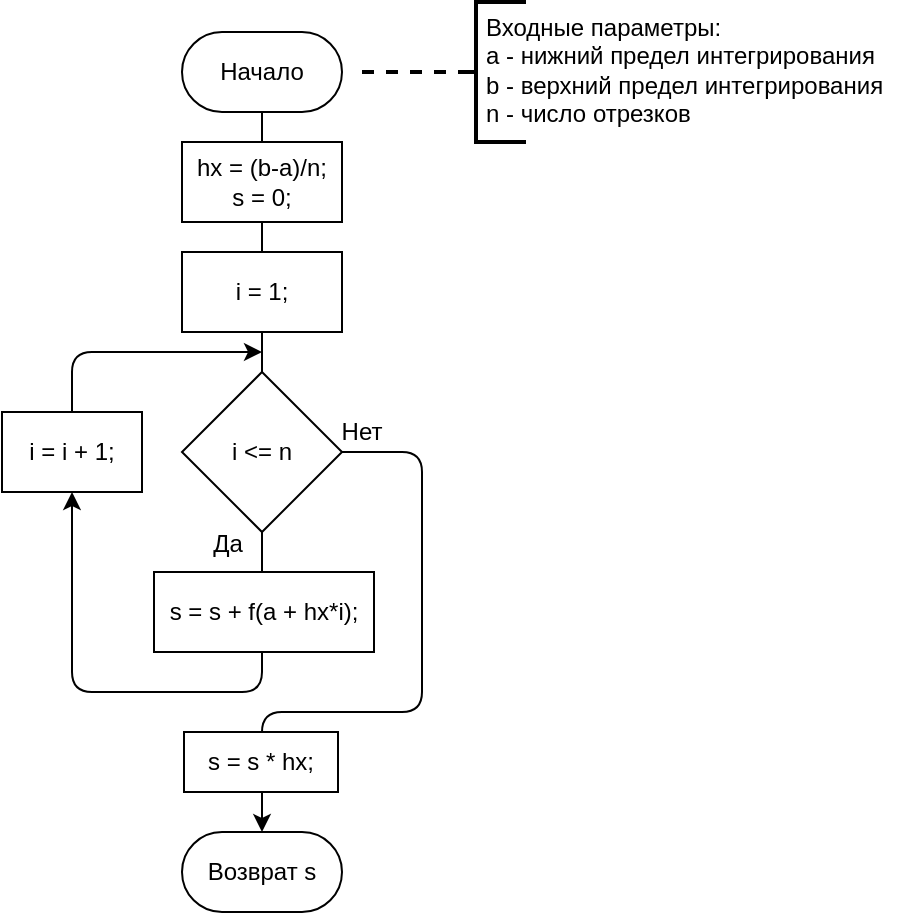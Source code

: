 <mxfile version="12.6.5" type="device" pages="2"><diagram id="1MQTLIynOw6UGc86YpRQ" name="Б"><mxGraphModel dx="633" dy="297" grid="1" gridSize="10" guides="1" tooltips="1" connect="1" arrows="1" fold="1" page="1" pageScale="1" pageWidth="850" pageHeight="1100" math="0" shadow="0"><root><mxCell id="0"/><mxCell id="1" parent="0"/><mxCell id="USN9-O8I-xc182BFW3az-3" value="" style="strokeWidth=2;html=1;shape=mxgraph.flowchart.annotation_2;align=left;labelPosition=right;pointerEvents=1;" vertex="1" parent="1"><mxGeometry x="322" y="25" width="50" height="70" as="geometry"/></mxCell><mxCell id="USN9-O8I-xc182BFW3az-5" value="" style="rounded=0;whiteSpace=wrap;html=1;strokeColor=none;shadow=0;" vertex="1" parent="1"><mxGeometry x="308" y="30" width="30" height="60" as="geometry"/></mxCell><mxCell id="USN9-O8I-xc182BFW3az-2" value="Начало" style="rounded=1;whiteSpace=wrap;html=1;arcSize=50;" vertex="1" parent="1"><mxGeometry x="200" y="40" width="80" height="40" as="geometry"/></mxCell><mxCell id="USN9-O8I-xc182BFW3az-4" value="" style="endArrow=none;html=1;dashed=1;strokeWidth=2;shadow=0;" edge="1" parent="1"><mxGeometry width="50" height="50" relative="1" as="geometry"><mxPoint x="290" y="60" as="sourcePoint"/><mxPoint x="345" y="60" as="targetPoint"/></mxGeometry></mxCell><mxCell id="USN9-O8I-xc182BFW3az-6" value="Входные параметры:&lt;br&gt;a - нижний предел интегрирования&lt;br&gt;b - верхний предел интегрирования&lt;br&gt;n - число отрезков" style="text;html=1;strokeColor=none;fillColor=none;align=left;verticalAlign=top;whiteSpace=wrap;rounded=0;shadow=0;" vertex="1" parent="1"><mxGeometry x="350" y="24" width="210" height="90" as="geometry"/></mxCell><mxCell id="USN9-O8I-xc182BFW3az-8" value="" style="endArrow=none;html=1;shadow=0;strokeWidth=1;entryX=0.5;entryY=1;entryDx=0;entryDy=0;" edge="1" parent="1" target="USN9-O8I-xc182BFW3az-2"><mxGeometry width="50" height="50" relative="1" as="geometry"><mxPoint x="240" y="210" as="sourcePoint"/><mxPoint x="190" y="110" as="targetPoint"/></mxGeometry></mxCell><mxCell id="USN9-O8I-xc182BFW3az-7" value="hx = (b-a)/n;&lt;br&gt;s = 0;" style="rounded=0;whiteSpace=wrap;html=1;shadow=0;align=center;" vertex="1" parent="1"><mxGeometry x="200" y="95" width="80" height="40" as="geometry"/></mxCell><mxCell id="USN9-O8I-xc182BFW3az-9" value="i = 1;" style="rounded=0;whiteSpace=wrap;html=1;shadow=0;align=center;" vertex="1" parent="1"><mxGeometry x="200" y="150" width="80" height="40" as="geometry"/></mxCell><mxCell id="USN9-O8I-xc182BFW3az-10" value="i &amp;lt;= n" style="rhombus;whiteSpace=wrap;html=1;shadow=0;align=center;" vertex="1" parent="1"><mxGeometry x="200" y="210" width="80" height="80" as="geometry"/></mxCell><mxCell id="USN9-O8I-xc182BFW3az-11" value="i = i + 1;" style="rounded=0;whiteSpace=wrap;html=1;shadow=0;align=center;" vertex="1" parent="1"><mxGeometry x="110" y="230" width="70" height="40" as="geometry"/></mxCell><mxCell id="USN9-O8I-xc182BFW3az-12" value="" style="endArrow=classic;html=1;shadow=0;strokeWidth=1;exitX=0.5;exitY=0;exitDx=0;exitDy=0;" edge="1" parent="1" source="USN9-O8I-xc182BFW3az-11"><mxGeometry width="50" height="50" relative="1" as="geometry"><mxPoint x="140" y="330" as="sourcePoint"/><mxPoint x="240" y="200" as="targetPoint"/><Array as="points"><mxPoint x="145" y="200"/></Array></mxGeometry></mxCell><mxCell id="USN9-O8I-xc182BFW3az-15" value="" style="endArrow=classic;html=1;shadow=0;strokeWidth=1;exitX=0.5;exitY=1;exitDx=0;exitDy=0;entryX=0.5;entryY=1;entryDx=0;entryDy=0;" edge="1" parent="1" source="USN9-O8I-xc182BFW3az-10" target="USN9-O8I-xc182BFW3az-11"><mxGeometry width="50" height="50" relative="1" as="geometry"><mxPoint x="180" y="450" as="sourcePoint"/><mxPoint x="230" y="400" as="targetPoint"/><Array as="points"><mxPoint x="240" y="370"/><mxPoint x="145" y="370"/></Array></mxGeometry></mxCell><mxCell id="USN9-O8I-xc182BFW3az-14" value="s = s + f(a + hx*i);" style="rounded=0;whiteSpace=wrap;html=1;shadow=0;align=center;" vertex="1" parent="1"><mxGeometry x="186" y="310" width="110" height="40" as="geometry"/></mxCell><mxCell id="USN9-O8I-xc182BFW3az-16" value="Да" style="text;html=1;strokeColor=none;fillColor=none;align=center;verticalAlign=middle;whiteSpace=wrap;rounded=0;shadow=0;" vertex="1" parent="1"><mxGeometry x="203" y="286" width="40" height="20" as="geometry"/></mxCell><mxCell id="USN9-O8I-xc182BFW3az-17" value="Нет" style="text;html=1;strokeColor=none;fillColor=none;align=center;verticalAlign=middle;whiteSpace=wrap;rounded=0;shadow=0;" vertex="1" parent="1"><mxGeometry x="270" y="230" width="40" height="20" as="geometry"/></mxCell><mxCell id="USN9-O8I-xc182BFW3az-18" value="" style="endArrow=classic;html=1;shadow=0;strokeWidth=1;exitX=0.25;exitY=1;exitDx=0;exitDy=0;entryX=0.5;entryY=0;entryDx=0;entryDy=0;" edge="1" parent="1" source="USN9-O8I-xc182BFW3az-17" target="USN9-O8I-xc182BFW3az-19"><mxGeometry width="50" height="50" relative="1" as="geometry"><mxPoint x="190" y="450" as="sourcePoint"/><mxPoint x="240" y="400" as="targetPoint"/><Array as="points"><mxPoint x="320" y="250"/><mxPoint x="320" y="380"/><mxPoint x="240" y="380"/><mxPoint x="240" y="410"/></Array></mxGeometry></mxCell><mxCell id="USN9-O8I-xc182BFW3az-19" value="Возврат s" style="rounded=1;whiteSpace=wrap;html=1;arcSize=50;" vertex="1" parent="1"><mxGeometry x="200" y="440" width="80" height="40" as="geometry"/></mxCell><mxCell id="5fo76s6k9OOg8CtnLv3o-1" value="s = s * hx;" style="rounded=0;whiteSpace=wrap;html=1;shadow=0;align=center;" vertex="1" parent="1"><mxGeometry x="201" y="390" width="77" height="30" as="geometry"/></mxCell></root></mxGraphModel></diagram><diagram id="7qOMPrNZIQF3AZU1NCnb" name="В"><mxGraphModel dx="1108" dy="520" grid="1" gridSize="10" guides="1" tooltips="1" connect="1" arrows="1" fold="1" page="1" pageScale="1" pageWidth="850" pageHeight="1100" math="0" shadow="0"><root><mxCell id="3cGLmHvcKfi2lOirhkWB-0"/><mxCell id="3cGLmHvcKfi2lOirhkWB-1" parent="3cGLmHvcKfi2lOirhkWB-0"/><mxCell id="N7NBmSy2-TgwPwy28dO0-2" value="" style="endArrow=classic;html=1;shadow=0;strokeWidth=1;entryX=0.5;entryY=0;entryDx=0;entryDy=0;exitX=1;exitY=0.5;exitDx=0;exitDy=0;" edge="1" parent="3cGLmHvcKfi2lOirhkWB-1" source="vtuE0AhDDRBGj6JMOYRK-8" target="bdISD2UGDlZBWAKFz0X2-0"><mxGeometry width="50" height="50" relative="1" as="geometry"><mxPoint x="460" y="470" as="sourcePoint"/><mxPoint x="250" y="710" as="targetPoint"/><Array as="points"><mxPoint x="380" y="270"/><mxPoint x="380" y="600"/><mxPoint x="240" y="600"/></Array></mxGeometry></mxCell><mxCell id="vtuE0AhDDRBGj6JMOYRK-0" value="" style="strokeWidth=2;html=1;shape=mxgraph.flowchart.annotation_2;align=left;labelPosition=right;pointerEvents=1;" vertex="1" parent="3cGLmHvcKfi2lOirhkWB-1"><mxGeometry x="322" y="10" width="50" height="100" as="geometry"/></mxCell><mxCell id="vtuE0AhDDRBGj6JMOYRK-1" value="" style="rounded=0;whiteSpace=wrap;html=1;strokeColor=none;shadow=0;" vertex="1" parent="3cGLmHvcKfi2lOirhkWB-1"><mxGeometry x="308" y="30" width="30" height="60" as="geometry"/></mxCell><mxCell id="vtuE0AhDDRBGj6JMOYRK-2" value="Начало" style="rounded=1;whiteSpace=wrap;html=1;arcSize=50;" vertex="1" parent="3cGLmHvcKfi2lOirhkWB-1"><mxGeometry x="200" y="40" width="80" height="40" as="geometry"/></mxCell><mxCell id="vtuE0AhDDRBGj6JMOYRK-3" value="" style="endArrow=none;html=1;dashed=1;strokeWidth=2;shadow=0;" edge="1" parent="3cGLmHvcKfi2lOirhkWB-1"><mxGeometry width="50" height="50" relative="1" as="geometry"><mxPoint x="290" y="60" as="sourcePoint"/><mxPoint x="345" y="60" as="targetPoint"/></mxGeometry></mxCell><mxCell id="vtuE0AhDDRBGj6JMOYRK-4" value="Входные параметры:&lt;br&gt;Xn - нижний предел интегрирования по Ox&lt;br&gt;Xk - нижний предел интегрирования по Ox&lt;br&gt;Yn - нижний предел интегрирования по Oy&lt;br&gt;Yk - нижний предел интегрирования по Oy&lt;br&gt;n - число отрезков" style="text;html=1;strokeColor=none;fillColor=none;align=left;verticalAlign=top;whiteSpace=wrap;rounded=0;shadow=0;" vertex="1" parent="3cGLmHvcKfi2lOirhkWB-1"><mxGeometry x="350" y="10" width="270" height="100" as="geometry"/></mxCell><mxCell id="vtuE0AhDDRBGj6JMOYRK-5" value="" style="endArrow=none;html=1;shadow=0;strokeWidth=1;entryX=0.5;entryY=1;entryDx=0;entryDy=0;" edge="1" parent="3cGLmHvcKfi2lOirhkWB-1" target="vtuE0AhDDRBGj6JMOYRK-2"><mxGeometry width="50" height="50" relative="1" as="geometry"><mxPoint x="240" y="490" as="sourcePoint"/><mxPoint x="190" y="110" as="targetPoint"/></mxGeometry></mxCell><mxCell id="vtuE0AhDDRBGj6JMOYRK-6" value="hx = (Xk-Xn)/n;&lt;br&gt;hy = (Yk-Yn)/n;&lt;br&gt;s = 0;" style="rounded=0;whiteSpace=wrap;html=1;shadow=0;align=center;" vertex="1" parent="3cGLmHvcKfi2lOirhkWB-1"><mxGeometry x="191" y="90" width="100" height="55" as="geometry"/></mxCell><mxCell id="vtuE0AhDDRBGj6JMOYRK-7" value="i = 1;" style="rounded=0;whiteSpace=wrap;html=1;shadow=0;align=center;" vertex="1" parent="3cGLmHvcKfi2lOirhkWB-1"><mxGeometry x="202" y="170" width="80" height="40" as="geometry"/></mxCell><mxCell id="vtuE0AhDDRBGj6JMOYRK-8" value="i &amp;lt;= n" style="rhombus;whiteSpace=wrap;html=1;shadow=0;align=center;" vertex="1" parent="3cGLmHvcKfi2lOirhkWB-1"><mxGeometry x="200" y="230" width="80" height="80" as="geometry"/></mxCell><mxCell id="vtuE0AhDDRBGj6JMOYRK-9" value="i = i + 1;" style="rounded=0;whiteSpace=wrap;html=1;shadow=0;align=center;" vertex="1" parent="3cGLmHvcKfi2lOirhkWB-1"><mxGeometry x="45" y="300" width="70" height="40" as="geometry"/></mxCell><mxCell id="vtuE0AhDDRBGj6JMOYRK-10" value="" style="endArrow=classic;html=1;shadow=0;strokeWidth=1;exitX=0.5;exitY=0;exitDx=0;exitDy=0;" edge="1" parent="3cGLmHvcKfi2lOirhkWB-1" source="vtuE0AhDDRBGj6JMOYRK-9"><mxGeometry width="50" height="50" relative="1" as="geometry"><mxPoint x="142" y="350" as="sourcePoint"/><mxPoint x="242" y="220" as="targetPoint"/><Array as="points"><mxPoint x="80" y="220"/></Array></mxGeometry></mxCell><mxCell id="vtuE0AhDDRBGj6JMOYRK-13" value="Да" style="text;html=1;strokeColor=none;fillColor=none;align=center;verticalAlign=middle;whiteSpace=wrap;rounded=0;shadow=0;" vertex="1" parent="3cGLmHvcKfi2lOirhkWB-1"><mxGeometry x="203" y="300" width="40" height="20" as="geometry"/></mxCell><mxCell id="vtuE0AhDDRBGj6JMOYRK-14" value="Нет" style="text;html=1;strokeColor=none;fillColor=none;align=center;verticalAlign=middle;whiteSpace=wrap;rounded=0;shadow=0;" vertex="1" parent="3cGLmHvcKfi2lOirhkWB-1"><mxGeometry x="272" y="250" width="40" height="20" as="geometry"/></mxCell><mxCell id="vtuE0AhDDRBGj6JMOYRK-18" value="j = j + 1;" style="rounded=0;whiteSpace=wrap;html=1;shadow=0;align=center;" vertex="1" parent="3cGLmHvcKfi2lOirhkWB-1"><mxGeometry x="96" y="408" width="70" height="40" as="geometry"/></mxCell><mxCell id="vtuE0AhDDRBGj6JMOYRK-19" value="" style="endArrow=classic;html=1;shadow=0;strokeWidth=1;exitX=0.5;exitY=0;exitDx=0;exitDy=0;" edge="1" source="vtuE0AhDDRBGj6JMOYRK-18" parent="3cGLmHvcKfi2lOirhkWB-1"><mxGeometry width="50" height="50" relative="1" as="geometry"><mxPoint x="140" y="510" as="sourcePoint"/><mxPoint x="240.0" y="380" as="targetPoint"/><Array as="points"><mxPoint x="131" y="380"/></Array></mxGeometry></mxCell><mxCell id="vtuE0AhDDRBGj6JMOYRK-20" value="" style="endArrow=classic;html=1;shadow=0;strokeWidth=1;exitX=0.5;exitY=1;exitDx=0;exitDy=0;entryX=0.5;entryY=1;entryDx=0;entryDy=0;" edge="1" source="vtuE0AhDDRBGj6JMOYRK-17" target="vtuE0AhDDRBGj6JMOYRK-18" parent="3cGLmHvcKfi2lOirhkWB-1"><mxGeometry width="50" height="50" relative="1" as="geometry"><mxPoint x="180" y="630" as="sourcePoint"/><mxPoint x="230" y="580" as="targetPoint"/><Array as="points"><mxPoint x="240" y="550"/><mxPoint x="130" y="550"/></Array></mxGeometry></mxCell><mxCell id="vtuE0AhDDRBGj6JMOYRK-21" value="s = s + f(Xn + i * hx, Yn + j * hy)" style="rounded=0;whiteSpace=wrap;html=1;shadow=0;align=center;" vertex="1" parent="3cGLmHvcKfi2lOirhkWB-1"><mxGeometry x="150" y="490" width="180" height="40" as="geometry"/></mxCell><mxCell id="vtuE0AhDDRBGj6JMOYRK-22" value="Да" style="text;html=1;strokeColor=none;fillColor=none;align=center;verticalAlign=middle;whiteSpace=wrap;rounded=0;shadow=0;" vertex="1" parent="3cGLmHvcKfi2lOirhkWB-1"><mxGeometry x="203" y="466" width="40" height="20" as="geometry"/></mxCell><mxCell id="vtuE0AhDDRBGj6JMOYRK-23" value="Нет" style="text;html=1;strokeColor=none;fillColor=none;align=center;verticalAlign=middle;whiteSpace=wrap;rounded=0;shadow=0;" vertex="1" parent="3cGLmHvcKfi2lOirhkWB-1"><mxGeometry x="272" y="398" width="40" height="20" as="geometry"/></mxCell><mxCell id="vtuE0AhDDRBGj6JMOYRK-24" value="" style="endArrow=classic;html=1;shadow=0;strokeWidth=1;exitX=1;exitY=0.5;exitDx=0;exitDy=0;entryX=0.5;entryY=1;entryDx=0;entryDy=0;" edge="1" source="vtuE0AhDDRBGj6JMOYRK-17" parent="3cGLmHvcKfi2lOirhkWB-1" target="vtuE0AhDDRBGj6JMOYRK-9"><mxGeometry width="50" height="50" relative="1" as="geometry"><mxPoint x="190" y="630" as="sourcePoint"/><mxPoint x="240.0" y="580" as="targetPoint"/><Array as="points"><mxPoint x="350" y="428"/><mxPoint x="350" y="580"/><mxPoint x="80" y="580"/></Array></mxGeometry></mxCell><mxCell id="vtuE0AhDDRBGj6JMOYRK-17" value="j &amp;lt;= n" style="rhombus;whiteSpace=wrap;html=1;shadow=0;align=center;" vertex="1" parent="3cGLmHvcKfi2lOirhkWB-1"><mxGeometry x="200" y="388" width="80" height="80" as="geometry"/></mxCell><mxCell id="N7NBmSy2-TgwPwy28dO0-0" value="j = 1;" style="rounded=0;whiteSpace=wrap;html=1;shadow=0;align=center;" vertex="1" parent="3cGLmHvcKfi2lOirhkWB-1"><mxGeometry x="210" y="330" width="60" height="40" as="geometry"/></mxCell><mxCell id="N7NBmSy2-TgwPwy28dO0-1" value="s = s * hx;&lt;br&gt;s = s* hy;" style="rounded=0;whiteSpace=wrap;html=1;shadow=0;align=center;" vertex="1" parent="3cGLmHvcKfi2lOirhkWB-1"><mxGeometry x="205" y="620" width="70" height="40" as="geometry"/></mxCell><mxCell id="bdISD2UGDlZBWAKFz0X2-0" value="Возврат s" style="rounded=1;whiteSpace=wrap;html=1;arcSize=50;" vertex="1" parent="3cGLmHvcKfi2lOirhkWB-1"><mxGeometry x="200" y="680" width="80" height="40" as="geometry"/></mxCell></root></mxGraphModel></diagram></mxfile>
